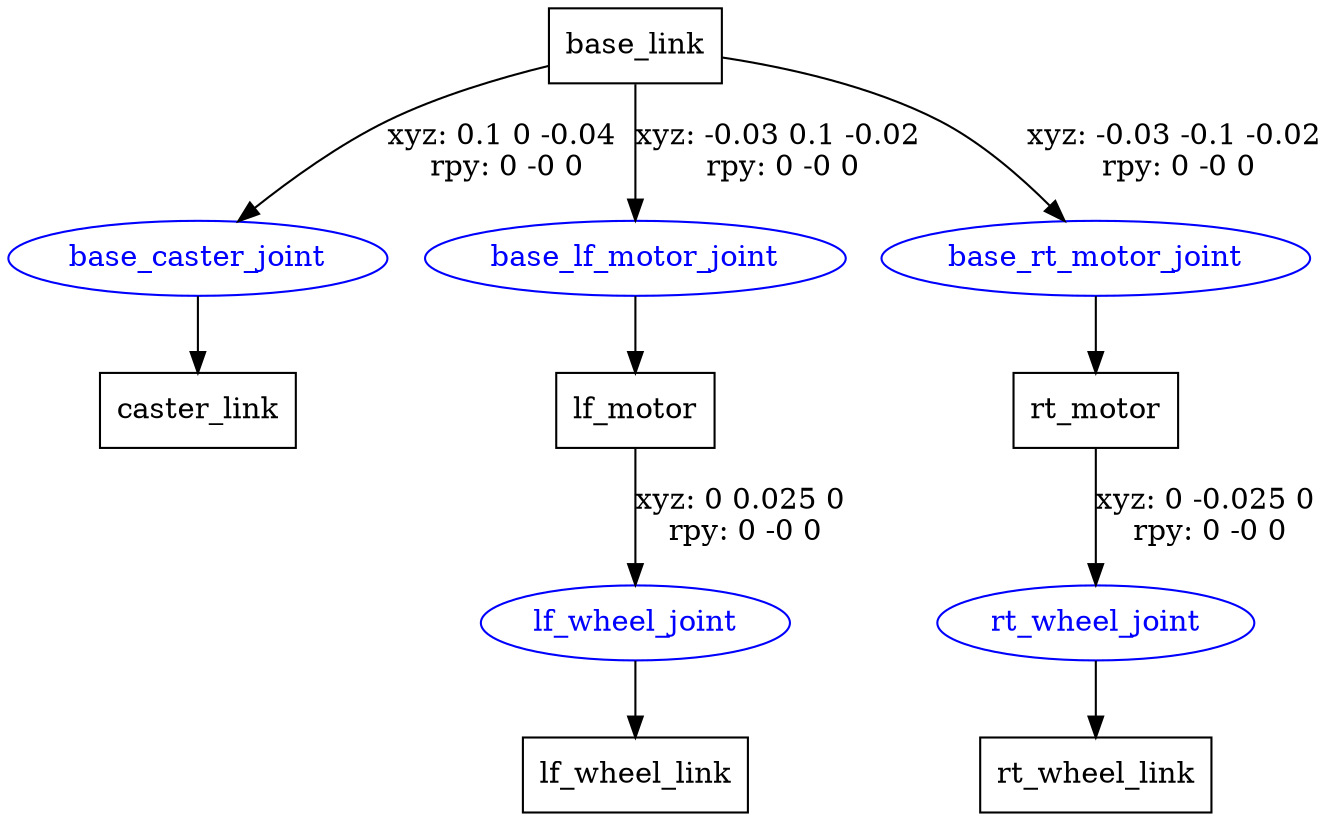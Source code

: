 digraph G {
node [shape=box];
"base_link" [label="base_link"];
"caster_link" [label="caster_link"];
"lf_motor" [label="lf_motor"];
"lf_wheel_link" [label="lf_wheel_link"];
"rt_motor" [label="rt_motor"];
"rt_wheel_link" [label="rt_wheel_link"];
node [shape=ellipse, color=blue, fontcolor=blue];
"base_link" -> "base_caster_joint" [label="xyz: 0.1 0 -0.04 \nrpy: 0 -0 0"]
"base_caster_joint" -> "caster_link"
"base_link" -> "base_lf_motor_joint" [label="xyz: -0.03 0.1 -0.02 \nrpy: 0 -0 0"]
"base_lf_motor_joint" -> "lf_motor"
"lf_motor" -> "lf_wheel_joint" [label="xyz: 0 0.025 0 \nrpy: 0 -0 0"]
"lf_wheel_joint" -> "lf_wheel_link"
"base_link" -> "base_rt_motor_joint" [label="xyz: -0.03 -0.1 -0.02 \nrpy: 0 -0 0"]
"base_rt_motor_joint" -> "rt_motor"
"rt_motor" -> "rt_wheel_joint" [label="xyz: 0 -0.025 0 \nrpy: 0 -0 0"]
"rt_wheel_joint" -> "rt_wheel_link"
}
